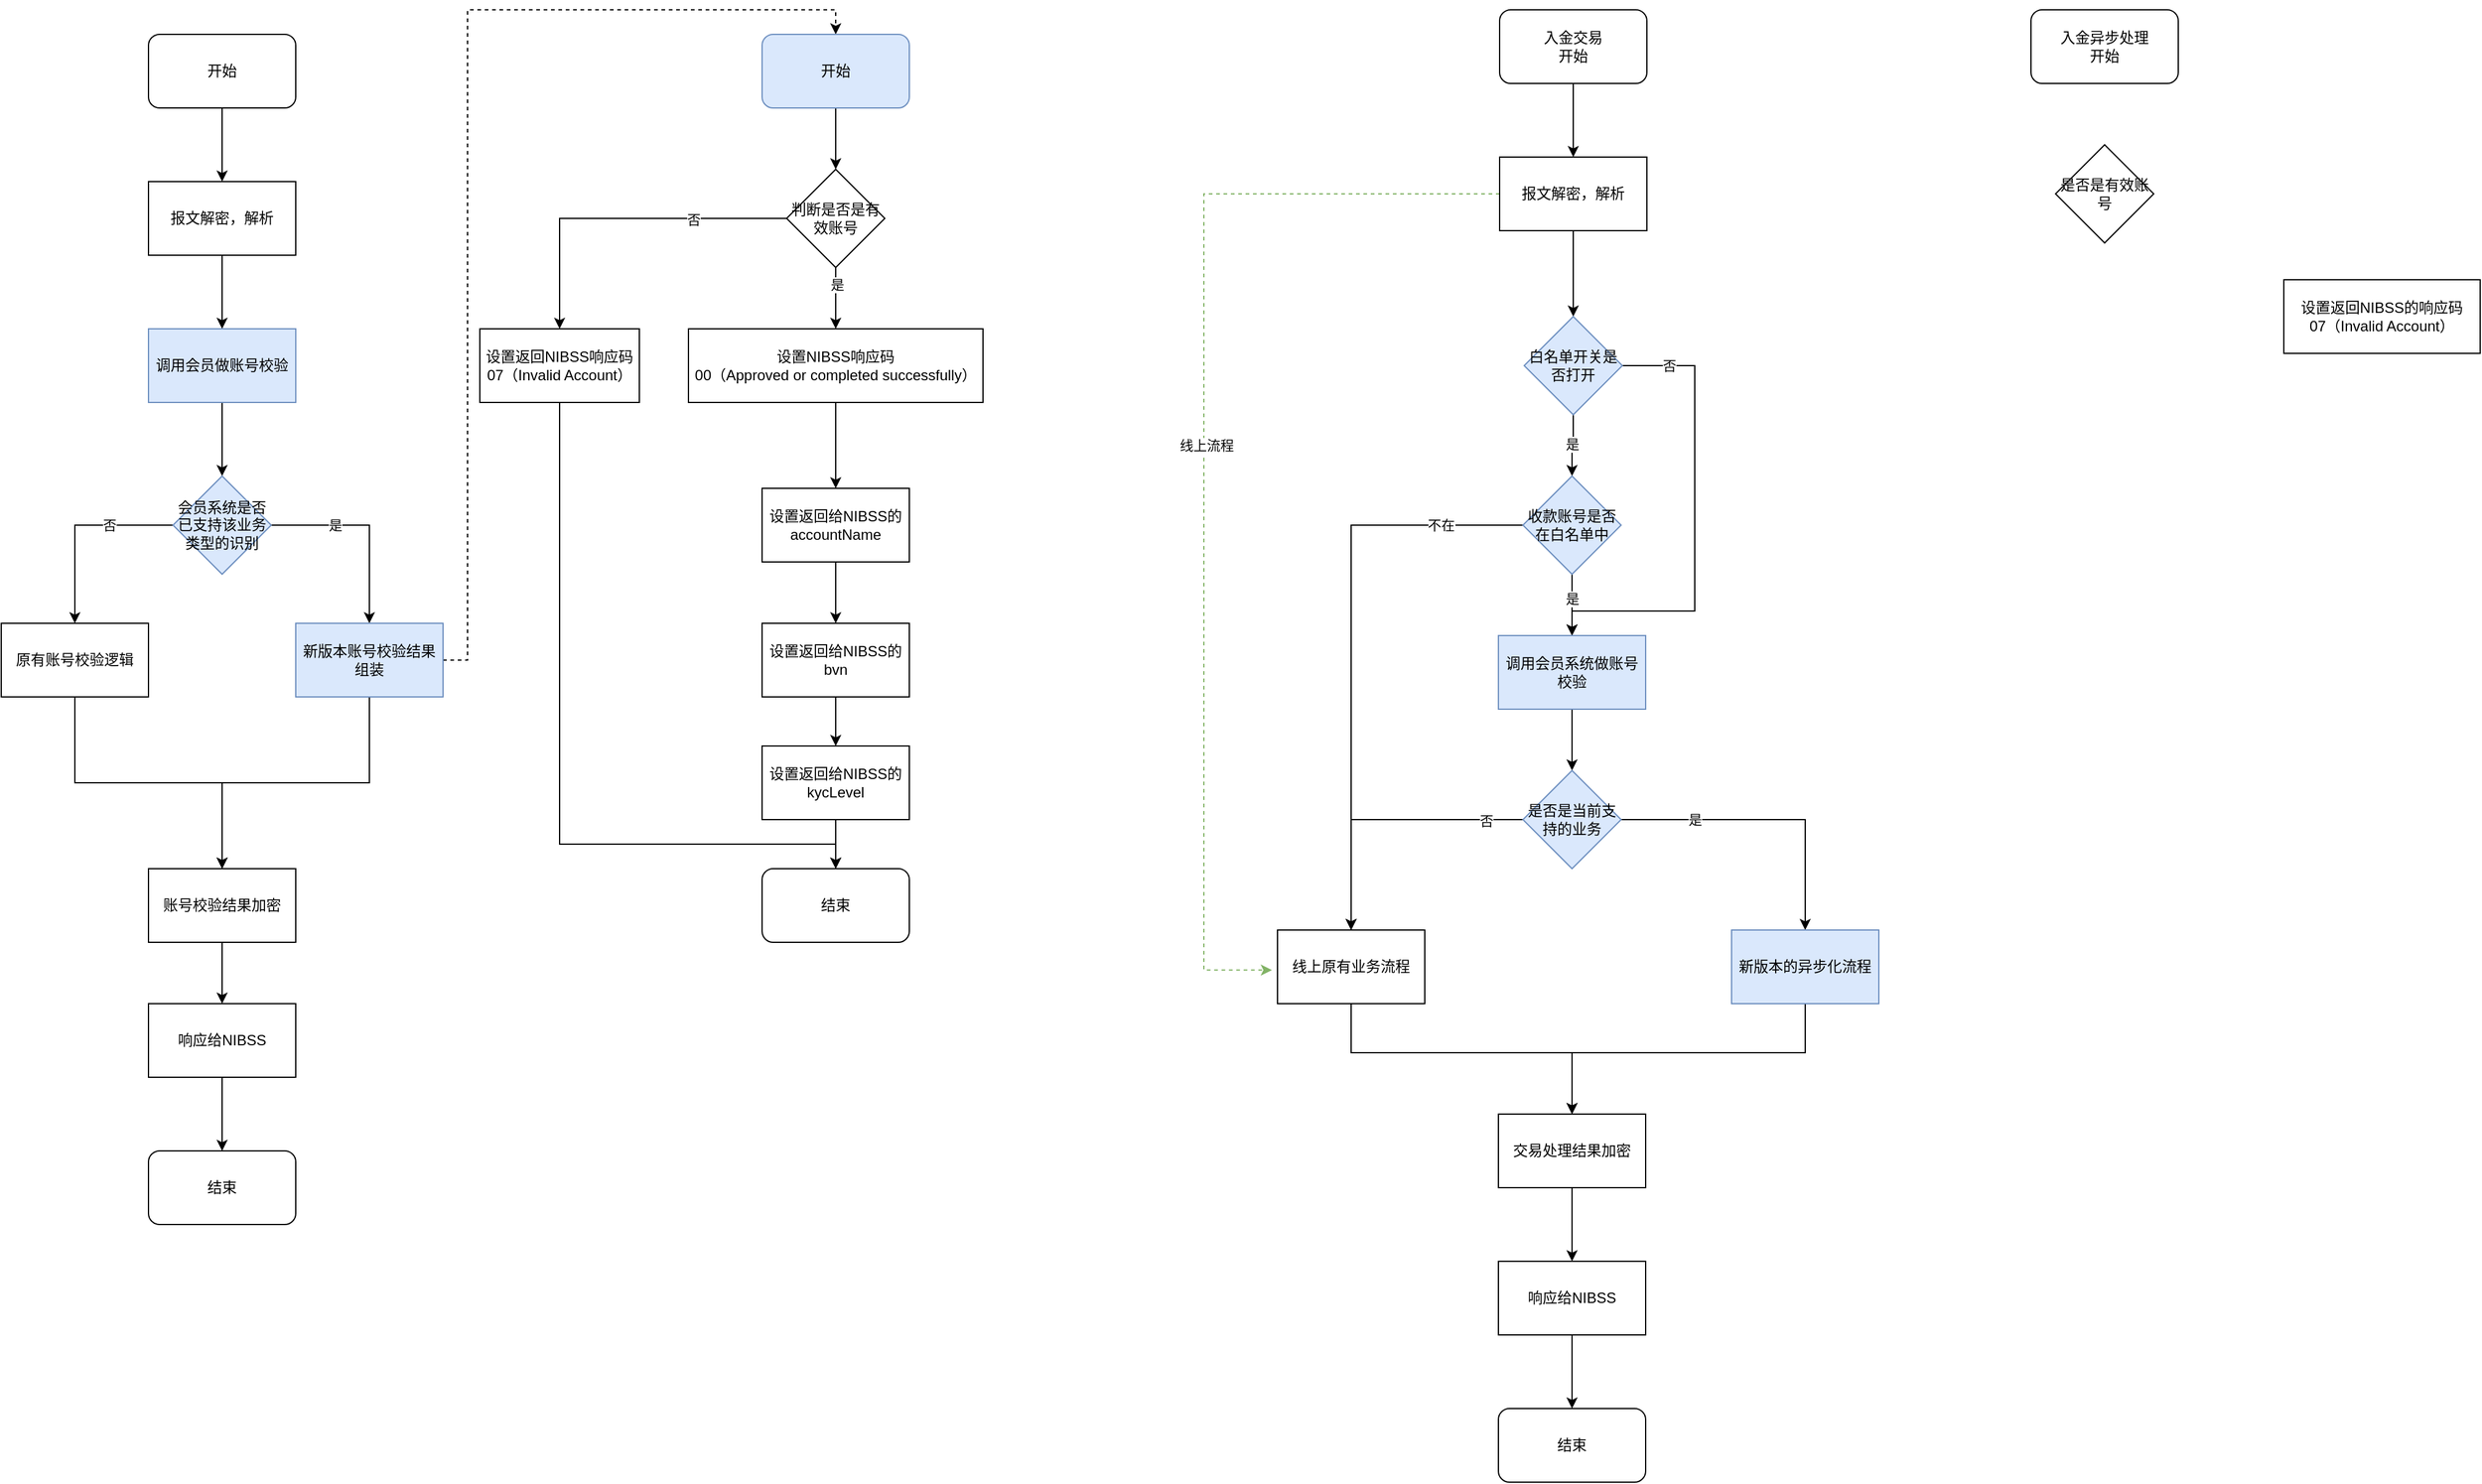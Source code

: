 <mxfile version="21.1.1" type="github">
  <diagram name="第 1 页" id="T2vmHhKR4XjcTjqLVEOl">
    <mxGraphModel dx="1103" dy="612" grid="1" gridSize="10" guides="1" tooltips="1" connect="1" arrows="1" fold="1" page="1" pageScale="1" pageWidth="827" pageHeight="1169" math="0" shadow="0">
      <root>
        <mxCell id="0" />
        <mxCell id="1" parent="0" />
        <mxCell id="-RsiTzVQ_q_hdSGPjQla-8" style="edgeStyle=orthogonalEdgeStyle;rounded=0;orthogonalLoop=1;jettySize=auto;html=1;entryX=0.5;entryY=0;entryDx=0;entryDy=0;" edge="1" parent="1" source="-RsiTzVQ_q_hdSGPjQla-1" target="-RsiTzVQ_q_hdSGPjQla-2">
          <mxGeometry relative="1" as="geometry" />
        </mxCell>
        <mxCell id="-RsiTzVQ_q_hdSGPjQla-1" value="开始" style="rounded=1;whiteSpace=wrap;html=1;" vertex="1" parent="1">
          <mxGeometry x="120" y="40" width="120" height="60" as="geometry" />
        </mxCell>
        <mxCell id="-RsiTzVQ_q_hdSGPjQla-9" style="edgeStyle=orthogonalEdgeStyle;rounded=0;orthogonalLoop=1;jettySize=auto;html=1;entryX=0.5;entryY=0;entryDx=0;entryDy=0;" edge="1" parent="1" source="-RsiTzVQ_q_hdSGPjQla-2" target="-RsiTzVQ_q_hdSGPjQla-3">
          <mxGeometry relative="1" as="geometry" />
        </mxCell>
        <mxCell id="-RsiTzVQ_q_hdSGPjQla-2" value="报文解密，解析" style="rounded=0;whiteSpace=wrap;html=1;" vertex="1" parent="1">
          <mxGeometry x="120" y="160" width="120" height="60" as="geometry" />
        </mxCell>
        <mxCell id="-RsiTzVQ_q_hdSGPjQla-10" style="edgeStyle=orthogonalEdgeStyle;rounded=0;orthogonalLoop=1;jettySize=auto;html=1;entryX=0.5;entryY=0;entryDx=0;entryDy=0;" edge="1" parent="1" source="-RsiTzVQ_q_hdSGPjQla-3" target="-RsiTzVQ_q_hdSGPjQla-4">
          <mxGeometry relative="1" as="geometry" />
        </mxCell>
        <mxCell id="-RsiTzVQ_q_hdSGPjQla-3" value="调用会员做账号校验" style="rounded=0;whiteSpace=wrap;html=1;fillColor=#dae8fc;strokeColor=#6c8ebf;" vertex="1" parent="1">
          <mxGeometry x="120" y="280" width="120" height="60" as="geometry" />
        </mxCell>
        <mxCell id="-RsiTzVQ_q_hdSGPjQla-11" style="edgeStyle=orthogonalEdgeStyle;rounded=0;orthogonalLoop=1;jettySize=auto;html=1;entryX=0.5;entryY=0;entryDx=0;entryDy=0;" edge="1" parent="1" source="-RsiTzVQ_q_hdSGPjQla-4" target="-RsiTzVQ_q_hdSGPjQla-5">
          <mxGeometry relative="1" as="geometry" />
        </mxCell>
        <mxCell id="-RsiTzVQ_q_hdSGPjQla-12" value="否" style="edgeLabel;html=1;align=center;verticalAlign=middle;resizable=0;points=[];" vertex="1" connectable="0" parent="-RsiTzVQ_q_hdSGPjQla-11">
          <mxGeometry x="-0.345" relative="1" as="geometry">
            <mxPoint as="offset" />
          </mxGeometry>
        </mxCell>
        <mxCell id="-RsiTzVQ_q_hdSGPjQla-13" style="edgeStyle=orthogonalEdgeStyle;rounded=0;orthogonalLoop=1;jettySize=auto;html=1;entryX=0.5;entryY=0;entryDx=0;entryDy=0;" edge="1" parent="1" source="-RsiTzVQ_q_hdSGPjQla-4" target="-RsiTzVQ_q_hdSGPjQla-7">
          <mxGeometry relative="1" as="geometry" />
        </mxCell>
        <mxCell id="-RsiTzVQ_q_hdSGPjQla-16" value="是" style="edgeLabel;html=1;align=center;verticalAlign=middle;resizable=0;points=[];" vertex="1" connectable="0" parent="-RsiTzVQ_q_hdSGPjQla-13">
          <mxGeometry x="-0.35" relative="1" as="geometry">
            <mxPoint as="offset" />
          </mxGeometry>
        </mxCell>
        <mxCell id="-RsiTzVQ_q_hdSGPjQla-4" value="会员系统是否已支持该业务类型的识别" style="rhombus;whiteSpace=wrap;html=1;fillColor=#dae8fc;strokeColor=#6c8ebf;" vertex="1" parent="1">
          <mxGeometry x="140" y="400" width="80" height="80" as="geometry" />
        </mxCell>
        <mxCell id="-RsiTzVQ_q_hdSGPjQla-32" style="edgeStyle=orthogonalEdgeStyle;rounded=0;orthogonalLoop=1;jettySize=auto;html=1;entryX=0.5;entryY=0;entryDx=0;entryDy=0;exitX=0.5;exitY=1;exitDx=0;exitDy=0;" edge="1" parent="1" source="-RsiTzVQ_q_hdSGPjQla-5" target="-RsiTzVQ_q_hdSGPjQla-30">
          <mxGeometry relative="1" as="geometry" />
        </mxCell>
        <mxCell id="-RsiTzVQ_q_hdSGPjQla-5" value="原有账号校验逻辑" style="rounded=0;whiteSpace=wrap;html=1;" vertex="1" parent="1">
          <mxGeometry y="520" width="120" height="60" as="geometry" />
        </mxCell>
        <mxCell id="-RsiTzVQ_q_hdSGPjQla-31" style="edgeStyle=orthogonalEdgeStyle;rounded=0;orthogonalLoop=1;jettySize=auto;html=1;entryX=0.5;entryY=0;entryDx=0;entryDy=0;exitX=0.5;exitY=1;exitDx=0;exitDy=0;" edge="1" parent="1" source="-RsiTzVQ_q_hdSGPjQla-7" target="-RsiTzVQ_q_hdSGPjQla-30">
          <mxGeometry relative="1" as="geometry" />
        </mxCell>
        <mxCell id="-RsiTzVQ_q_hdSGPjQla-43" style="edgeStyle=orthogonalEdgeStyle;rounded=0;orthogonalLoop=1;jettySize=auto;html=1;entryX=0.5;entryY=0;entryDx=0;entryDy=0;dashed=1;" edge="1" parent="1" source="-RsiTzVQ_q_hdSGPjQla-7" target="-RsiTzVQ_q_hdSGPjQla-18">
          <mxGeometry relative="1" as="geometry">
            <Array as="points">
              <mxPoint x="380" y="550" />
              <mxPoint x="380" y="20" />
              <mxPoint x="680" y="20" />
            </Array>
          </mxGeometry>
        </mxCell>
        <mxCell id="-RsiTzVQ_q_hdSGPjQla-7" value="新版本账号校验结果组装" style="rounded=0;whiteSpace=wrap;html=1;fillColor=#dae8fc;strokeColor=#6c8ebf;" vertex="1" parent="1">
          <mxGeometry x="240" y="520" width="120" height="60" as="geometry" />
        </mxCell>
        <mxCell id="-RsiTzVQ_q_hdSGPjQla-20" style="edgeStyle=orthogonalEdgeStyle;rounded=0;orthogonalLoop=1;jettySize=auto;html=1;entryX=0.5;entryY=0;entryDx=0;entryDy=0;" edge="1" parent="1" source="-RsiTzVQ_q_hdSGPjQla-18" target="-RsiTzVQ_q_hdSGPjQla-19">
          <mxGeometry relative="1" as="geometry" />
        </mxCell>
        <mxCell id="-RsiTzVQ_q_hdSGPjQla-18" value="开始" style="rounded=1;whiteSpace=wrap;html=1;fillColor=#dae8fc;strokeColor=#6c8ebf;" vertex="1" parent="1">
          <mxGeometry x="620" y="40" width="120" height="60" as="geometry" />
        </mxCell>
        <mxCell id="-RsiTzVQ_q_hdSGPjQla-22" style="edgeStyle=orthogonalEdgeStyle;rounded=0;orthogonalLoop=1;jettySize=auto;html=1;entryX=0.5;entryY=0;entryDx=0;entryDy=0;" edge="1" parent="1" source="-RsiTzVQ_q_hdSGPjQla-19" target="-RsiTzVQ_q_hdSGPjQla-21">
          <mxGeometry relative="1" as="geometry" />
        </mxCell>
        <mxCell id="-RsiTzVQ_q_hdSGPjQla-23" value="否" style="edgeLabel;html=1;align=center;verticalAlign=middle;resizable=0;points=[];" vertex="1" connectable="0" parent="-RsiTzVQ_q_hdSGPjQla-22">
          <mxGeometry x="-0.446" y="1" relative="1" as="geometry">
            <mxPoint as="offset" />
          </mxGeometry>
        </mxCell>
        <mxCell id="-RsiTzVQ_q_hdSGPjQla-25" style="edgeStyle=orthogonalEdgeStyle;rounded=0;orthogonalLoop=1;jettySize=auto;html=1;entryX=0.5;entryY=0;entryDx=0;entryDy=0;" edge="1" parent="1" source="-RsiTzVQ_q_hdSGPjQla-19" target="-RsiTzVQ_q_hdSGPjQla-24">
          <mxGeometry relative="1" as="geometry" />
        </mxCell>
        <mxCell id="-RsiTzVQ_q_hdSGPjQla-26" value="是" style="edgeLabel;html=1;align=center;verticalAlign=middle;resizable=0;points=[];" vertex="1" connectable="0" parent="-RsiTzVQ_q_hdSGPjQla-25">
          <mxGeometry x="-0.434" y="1" relative="1" as="geometry">
            <mxPoint as="offset" />
          </mxGeometry>
        </mxCell>
        <mxCell id="-RsiTzVQ_q_hdSGPjQla-19" value="判断是否是有效账号" style="rhombus;whiteSpace=wrap;html=1;" vertex="1" parent="1">
          <mxGeometry x="640" y="150" width="80" height="80" as="geometry" />
        </mxCell>
        <mxCell id="-RsiTzVQ_q_hdSGPjQla-38" style="edgeStyle=orthogonalEdgeStyle;rounded=0;orthogonalLoop=1;jettySize=auto;html=1;entryX=0.5;entryY=0;entryDx=0;entryDy=0;" edge="1" parent="1" source="-RsiTzVQ_q_hdSGPjQla-21" target="-RsiTzVQ_q_hdSGPjQla-37">
          <mxGeometry relative="1" as="geometry">
            <Array as="points">
              <mxPoint x="455" y="700" />
              <mxPoint x="680" y="700" />
            </Array>
          </mxGeometry>
        </mxCell>
        <mxCell id="-RsiTzVQ_q_hdSGPjQla-21" value="设置返回NIBSS响应码&lt;br&gt;07（Invalid Account）" style="rounded=0;whiteSpace=wrap;html=1;" vertex="1" parent="1">
          <mxGeometry x="390" y="280" width="130" height="60" as="geometry" />
        </mxCell>
        <mxCell id="-RsiTzVQ_q_hdSGPjQla-39" style="edgeStyle=orthogonalEdgeStyle;rounded=0;orthogonalLoop=1;jettySize=auto;html=1;entryX=0.5;entryY=0;entryDx=0;entryDy=0;" edge="1" parent="1" source="-RsiTzVQ_q_hdSGPjQla-24" target="-RsiTzVQ_q_hdSGPjQla-27">
          <mxGeometry relative="1" as="geometry" />
        </mxCell>
        <mxCell id="-RsiTzVQ_q_hdSGPjQla-24" value="设置NIBSS响应码&lt;br&gt;00（Approved or completed successfully&lt;span style=&quot;background-color: initial;&quot;&gt;）&lt;/span&gt;" style="rounded=0;whiteSpace=wrap;html=1;" vertex="1" parent="1">
          <mxGeometry x="560" y="280" width="240" height="60" as="geometry" />
        </mxCell>
        <mxCell id="-RsiTzVQ_q_hdSGPjQla-40" style="edgeStyle=orthogonalEdgeStyle;rounded=0;orthogonalLoop=1;jettySize=auto;html=1;entryX=0.5;entryY=0;entryDx=0;entryDy=0;" edge="1" parent="1" source="-RsiTzVQ_q_hdSGPjQla-27" target="-RsiTzVQ_q_hdSGPjQla-28">
          <mxGeometry relative="1" as="geometry" />
        </mxCell>
        <mxCell id="-RsiTzVQ_q_hdSGPjQla-27" value="设置返回给NIBSS的&lt;br&gt;accountName" style="rounded=0;whiteSpace=wrap;html=1;" vertex="1" parent="1">
          <mxGeometry x="620" y="410" width="120" height="60" as="geometry" />
        </mxCell>
        <mxCell id="-RsiTzVQ_q_hdSGPjQla-41" style="edgeStyle=orthogonalEdgeStyle;rounded=0;orthogonalLoop=1;jettySize=auto;html=1;entryX=0.5;entryY=0;entryDx=0;entryDy=0;" edge="1" parent="1" source="-RsiTzVQ_q_hdSGPjQla-28" target="-RsiTzVQ_q_hdSGPjQla-29">
          <mxGeometry relative="1" as="geometry" />
        </mxCell>
        <mxCell id="-RsiTzVQ_q_hdSGPjQla-28" value="设置返回给NIBSS的&lt;br&gt;bvn" style="rounded=0;whiteSpace=wrap;html=1;" vertex="1" parent="1">
          <mxGeometry x="620" y="520" width="120" height="60" as="geometry" />
        </mxCell>
        <mxCell id="-RsiTzVQ_q_hdSGPjQla-42" style="edgeStyle=orthogonalEdgeStyle;rounded=0;orthogonalLoop=1;jettySize=auto;html=1;entryX=0.5;entryY=0;entryDx=0;entryDy=0;" edge="1" parent="1" source="-RsiTzVQ_q_hdSGPjQla-29" target="-RsiTzVQ_q_hdSGPjQla-37">
          <mxGeometry relative="1" as="geometry" />
        </mxCell>
        <mxCell id="-RsiTzVQ_q_hdSGPjQla-29" value="设置返回给NIBSS的&lt;br&gt;kycLevel" style="rounded=0;whiteSpace=wrap;html=1;" vertex="1" parent="1">
          <mxGeometry x="620" y="620" width="120" height="60" as="geometry" />
        </mxCell>
        <mxCell id="-RsiTzVQ_q_hdSGPjQla-35" style="edgeStyle=orthogonalEdgeStyle;rounded=0;orthogonalLoop=1;jettySize=auto;html=1;entryX=0.5;entryY=0;entryDx=0;entryDy=0;" edge="1" parent="1" source="-RsiTzVQ_q_hdSGPjQla-30" target="-RsiTzVQ_q_hdSGPjQla-33">
          <mxGeometry relative="1" as="geometry" />
        </mxCell>
        <mxCell id="-RsiTzVQ_q_hdSGPjQla-30" value="账号校验结果加密" style="rounded=0;whiteSpace=wrap;html=1;" vertex="1" parent="1">
          <mxGeometry x="120" y="720" width="120" height="60" as="geometry" />
        </mxCell>
        <mxCell id="-RsiTzVQ_q_hdSGPjQla-36" style="edgeStyle=orthogonalEdgeStyle;rounded=0;orthogonalLoop=1;jettySize=auto;html=1;entryX=0.5;entryY=0;entryDx=0;entryDy=0;" edge="1" parent="1" source="-RsiTzVQ_q_hdSGPjQla-33" target="-RsiTzVQ_q_hdSGPjQla-34">
          <mxGeometry relative="1" as="geometry" />
        </mxCell>
        <mxCell id="-RsiTzVQ_q_hdSGPjQla-33" value="响应给NIBSS" style="rounded=0;whiteSpace=wrap;html=1;" vertex="1" parent="1">
          <mxGeometry x="120" y="830" width="120" height="60" as="geometry" />
        </mxCell>
        <mxCell id="-RsiTzVQ_q_hdSGPjQla-34" value="结束" style="rounded=1;whiteSpace=wrap;html=1;" vertex="1" parent="1">
          <mxGeometry x="120" y="950" width="120" height="60" as="geometry" />
        </mxCell>
        <mxCell id="-RsiTzVQ_q_hdSGPjQla-37" value="结束" style="rounded=1;whiteSpace=wrap;html=1;" vertex="1" parent="1">
          <mxGeometry x="620" y="720" width="120" height="60" as="geometry" />
        </mxCell>
        <mxCell id="-RsiTzVQ_q_hdSGPjQla-51" style="edgeStyle=orthogonalEdgeStyle;rounded=0;orthogonalLoop=1;jettySize=auto;html=1;entryX=0.5;entryY=0;entryDx=0;entryDy=0;" edge="1" parent="1" source="-RsiTzVQ_q_hdSGPjQla-44" target="-RsiTzVQ_q_hdSGPjQla-45">
          <mxGeometry relative="1" as="geometry" />
        </mxCell>
        <mxCell id="-RsiTzVQ_q_hdSGPjQla-44" value="入金交易&lt;br&gt;开始" style="rounded=1;whiteSpace=wrap;html=1;" vertex="1" parent="1">
          <mxGeometry x="1221" y="20" width="120" height="60" as="geometry" />
        </mxCell>
        <mxCell id="-RsiTzVQ_q_hdSGPjQla-52" style="edgeStyle=orthogonalEdgeStyle;rounded=0;orthogonalLoop=1;jettySize=auto;html=1;entryX=0.5;entryY=0;entryDx=0;entryDy=0;exitX=0.5;exitY=1;exitDx=0;exitDy=0;" edge="1" parent="1" source="-RsiTzVQ_q_hdSGPjQla-45" target="-RsiTzVQ_q_hdSGPjQla-47">
          <mxGeometry relative="1" as="geometry" />
        </mxCell>
        <mxCell id="-RsiTzVQ_q_hdSGPjQla-82" style="edgeStyle=orthogonalEdgeStyle;rounded=0;orthogonalLoop=1;jettySize=auto;html=1;entryX=-0.038;entryY=0.544;entryDx=0;entryDy=0;entryPerimeter=0;dashed=1;fillColor=#d5e8d4;strokeColor=#82b366;" edge="1" parent="1" source="-RsiTzVQ_q_hdSGPjQla-45" target="-RsiTzVQ_q_hdSGPjQla-59">
          <mxGeometry relative="1" as="geometry">
            <Array as="points">
              <mxPoint x="980" y="170" />
              <mxPoint x="980" y="803" />
            </Array>
          </mxGeometry>
        </mxCell>
        <mxCell id="-RsiTzVQ_q_hdSGPjQla-83" value="线上流程" style="edgeLabel;html=1;align=center;verticalAlign=middle;resizable=0;points=[];" vertex="1" connectable="0" parent="-RsiTzVQ_q_hdSGPjQla-82">
          <mxGeometry x="-0.04" y="2" relative="1" as="geometry">
            <mxPoint as="offset" />
          </mxGeometry>
        </mxCell>
        <mxCell id="-RsiTzVQ_q_hdSGPjQla-45" value="报文解密，解析" style="rounded=0;whiteSpace=wrap;html=1;" vertex="1" parent="1">
          <mxGeometry x="1221" y="140" width="120" height="60" as="geometry" />
        </mxCell>
        <mxCell id="-RsiTzVQ_q_hdSGPjQla-53" style="edgeStyle=orthogonalEdgeStyle;rounded=0;orthogonalLoop=1;jettySize=auto;html=1;entryX=0.5;entryY=0;entryDx=0;entryDy=0;" edge="1" parent="1" source="-RsiTzVQ_q_hdSGPjQla-47" target="-RsiTzVQ_q_hdSGPjQla-49">
          <mxGeometry relative="1" as="geometry">
            <Array as="points">
              <mxPoint x="1281" y="375" />
              <mxPoint x="1280" y="375" />
            </Array>
          </mxGeometry>
        </mxCell>
        <mxCell id="-RsiTzVQ_q_hdSGPjQla-56" value="是" style="edgeLabel;html=1;align=center;verticalAlign=middle;resizable=0;points=[];" vertex="1" connectable="0" parent="-RsiTzVQ_q_hdSGPjQla-53">
          <mxGeometry x="-0.07" y="-1" relative="1" as="geometry">
            <mxPoint as="offset" />
          </mxGeometry>
        </mxCell>
        <mxCell id="-RsiTzVQ_q_hdSGPjQla-62" style="edgeStyle=orthogonalEdgeStyle;rounded=0;orthogonalLoop=1;jettySize=auto;html=1;entryX=0.5;entryY=0;entryDx=0;entryDy=0;exitX=1;exitY=0.5;exitDx=0;exitDy=0;" edge="1" parent="1" source="-RsiTzVQ_q_hdSGPjQla-47" target="-RsiTzVQ_q_hdSGPjQla-50">
          <mxGeometry relative="1" as="geometry">
            <Array as="points">
              <mxPoint x="1380" y="310" />
              <mxPoint x="1380" y="510" />
              <mxPoint x="1280" y="510" />
            </Array>
          </mxGeometry>
        </mxCell>
        <mxCell id="-RsiTzVQ_q_hdSGPjQla-63" value="否" style="edgeLabel;html=1;align=center;verticalAlign=middle;resizable=0;points=[];" vertex="1" connectable="0" parent="-RsiTzVQ_q_hdSGPjQla-62">
          <mxGeometry x="-0.8" relative="1" as="geometry">
            <mxPoint as="offset" />
          </mxGeometry>
        </mxCell>
        <mxCell id="-RsiTzVQ_q_hdSGPjQla-47" value="白名单开关是否打开" style="rhombus;whiteSpace=wrap;html=1;fillColor=#dae8fc;strokeColor=#6c8ebf;" vertex="1" parent="1">
          <mxGeometry x="1241" y="270" width="80" height="80" as="geometry" />
        </mxCell>
        <mxCell id="-RsiTzVQ_q_hdSGPjQla-61" style="edgeStyle=orthogonalEdgeStyle;rounded=0;orthogonalLoop=1;jettySize=auto;html=1;entryX=0.5;entryY=0;entryDx=0;entryDy=0;" edge="1" parent="1" source="-RsiTzVQ_q_hdSGPjQla-49" target="-RsiTzVQ_q_hdSGPjQla-50">
          <mxGeometry relative="1" as="geometry" />
        </mxCell>
        <mxCell id="-RsiTzVQ_q_hdSGPjQla-64" value="是" style="edgeLabel;html=1;align=center;verticalAlign=middle;resizable=0;points=[];" vertex="1" connectable="0" parent="-RsiTzVQ_q_hdSGPjQla-61">
          <mxGeometry x="-0.557" y="-3" relative="1" as="geometry">
            <mxPoint x="3" y="9" as="offset" />
          </mxGeometry>
        </mxCell>
        <mxCell id="-RsiTzVQ_q_hdSGPjQla-65" style="edgeStyle=orthogonalEdgeStyle;rounded=0;orthogonalLoop=1;jettySize=auto;html=1;entryX=0.5;entryY=0;entryDx=0;entryDy=0;" edge="1" parent="1" source="-RsiTzVQ_q_hdSGPjQla-49" target="-RsiTzVQ_q_hdSGPjQla-59">
          <mxGeometry relative="1" as="geometry" />
        </mxCell>
        <mxCell id="-RsiTzVQ_q_hdSGPjQla-81" value="不在" style="edgeLabel;html=1;align=center;verticalAlign=middle;resizable=0;points=[];" vertex="1" connectable="0" parent="-RsiTzVQ_q_hdSGPjQla-65">
          <mxGeometry x="-0.712" relative="1" as="geometry">
            <mxPoint as="offset" />
          </mxGeometry>
        </mxCell>
        <mxCell id="-RsiTzVQ_q_hdSGPjQla-49" value="收款账号是否在白名单中" style="rhombus;whiteSpace=wrap;html=1;fillColor=#dae8fc;strokeColor=#6c8ebf;" vertex="1" parent="1">
          <mxGeometry x="1240" y="400" width="80" height="80" as="geometry" />
        </mxCell>
        <mxCell id="-RsiTzVQ_q_hdSGPjQla-67" style="edgeStyle=orthogonalEdgeStyle;rounded=0;orthogonalLoop=1;jettySize=auto;html=1;entryX=0.5;entryY=0;entryDx=0;entryDy=0;" edge="1" parent="1" source="-RsiTzVQ_q_hdSGPjQla-50" target="-RsiTzVQ_q_hdSGPjQla-66">
          <mxGeometry relative="1" as="geometry" />
        </mxCell>
        <mxCell id="-RsiTzVQ_q_hdSGPjQla-50" value="调用会员系统做账号校验" style="rounded=0;whiteSpace=wrap;html=1;fillColor=#dae8fc;strokeColor=#6c8ebf;" vertex="1" parent="1">
          <mxGeometry x="1220" y="530" width="120" height="60" as="geometry" />
        </mxCell>
        <mxCell id="-RsiTzVQ_q_hdSGPjQla-77" style="edgeStyle=orthogonalEdgeStyle;rounded=0;orthogonalLoop=1;jettySize=auto;html=1;entryX=0.5;entryY=0;entryDx=0;entryDy=0;" edge="1" parent="1" source="-RsiTzVQ_q_hdSGPjQla-59" target="-RsiTzVQ_q_hdSGPjQla-74">
          <mxGeometry relative="1" as="geometry">
            <Array as="points">
              <mxPoint x="1100" y="870" />
              <mxPoint x="1280" y="870" />
            </Array>
          </mxGeometry>
        </mxCell>
        <mxCell id="-RsiTzVQ_q_hdSGPjQla-59" value="线上原有业务流程" style="rounded=0;whiteSpace=wrap;html=1;" vertex="1" parent="1">
          <mxGeometry x="1040" y="770" width="120" height="60" as="geometry" />
        </mxCell>
        <mxCell id="-RsiTzVQ_q_hdSGPjQla-68" style="edgeStyle=orthogonalEdgeStyle;rounded=0;orthogonalLoop=1;jettySize=auto;html=1;entryX=0.5;entryY=0;entryDx=0;entryDy=0;" edge="1" parent="1" source="-RsiTzVQ_q_hdSGPjQla-66" target="-RsiTzVQ_q_hdSGPjQla-59">
          <mxGeometry relative="1" as="geometry" />
        </mxCell>
        <mxCell id="-RsiTzVQ_q_hdSGPjQla-69" value="否" style="edgeLabel;html=1;align=center;verticalAlign=middle;resizable=0;points=[];" vertex="1" connectable="0" parent="-RsiTzVQ_q_hdSGPjQla-68">
          <mxGeometry x="-0.736" y="1" relative="1" as="geometry">
            <mxPoint as="offset" />
          </mxGeometry>
        </mxCell>
        <mxCell id="-RsiTzVQ_q_hdSGPjQla-72" style="edgeStyle=orthogonalEdgeStyle;rounded=0;orthogonalLoop=1;jettySize=auto;html=1;entryX=0.5;entryY=0;entryDx=0;entryDy=0;" edge="1" parent="1" source="-RsiTzVQ_q_hdSGPjQla-66" target="-RsiTzVQ_q_hdSGPjQla-71">
          <mxGeometry relative="1" as="geometry" />
        </mxCell>
        <mxCell id="-RsiTzVQ_q_hdSGPjQla-73" value="是" style="edgeLabel;html=1;align=center;verticalAlign=middle;resizable=0;points=[];" vertex="1" connectable="0" parent="-RsiTzVQ_q_hdSGPjQla-72">
          <mxGeometry x="-0.192" y="-1" relative="1" as="geometry">
            <mxPoint x="-37" y="-1" as="offset" />
          </mxGeometry>
        </mxCell>
        <mxCell id="-RsiTzVQ_q_hdSGPjQla-66" value="是否是当前支持的业务" style="rhombus;whiteSpace=wrap;html=1;fillColor=#dae8fc;strokeColor=#6c8ebf;" vertex="1" parent="1">
          <mxGeometry x="1240" y="640" width="80" height="80" as="geometry" />
        </mxCell>
        <mxCell id="-RsiTzVQ_q_hdSGPjQla-78" style="edgeStyle=orthogonalEdgeStyle;rounded=0;orthogonalLoop=1;jettySize=auto;html=1;entryX=0.5;entryY=0;entryDx=0;entryDy=0;" edge="1" parent="1" source="-RsiTzVQ_q_hdSGPjQla-71" target="-RsiTzVQ_q_hdSGPjQla-74">
          <mxGeometry relative="1" as="geometry">
            <Array as="points">
              <mxPoint x="1470" y="870" />
              <mxPoint x="1280" y="870" />
            </Array>
          </mxGeometry>
        </mxCell>
        <mxCell id="-RsiTzVQ_q_hdSGPjQla-71" value="新版本的异步化流程" style="rounded=0;whiteSpace=wrap;html=1;fillColor=#dae8fc;strokeColor=#6c8ebf;" vertex="1" parent="1">
          <mxGeometry x="1410" y="770" width="120" height="60" as="geometry" />
        </mxCell>
        <mxCell id="-RsiTzVQ_q_hdSGPjQla-79" style="edgeStyle=orthogonalEdgeStyle;rounded=0;orthogonalLoop=1;jettySize=auto;html=1;entryX=0.5;entryY=0;entryDx=0;entryDy=0;" edge="1" parent="1" source="-RsiTzVQ_q_hdSGPjQla-74" target="-RsiTzVQ_q_hdSGPjQla-75">
          <mxGeometry relative="1" as="geometry" />
        </mxCell>
        <mxCell id="-RsiTzVQ_q_hdSGPjQla-74" value="交易处理结果加密" style="rounded=0;whiteSpace=wrap;html=1;" vertex="1" parent="1">
          <mxGeometry x="1220" y="920" width="120" height="60" as="geometry" />
        </mxCell>
        <mxCell id="-RsiTzVQ_q_hdSGPjQla-80" style="edgeStyle=orthogonalEdgeStyle;rounded=0;orthogonalLoop=1;jettySize=auto;html=1;entryX=0.5;entryY=0;entryDx=0;entryDy=0;" edge="1" parent="1" source="-RsiTzVQ_q_hdSGPjQla-75" target="-RsiTzVQ_q_hdSGPjQla-76">
          <mxGeometry relative="1" as="geometry" />
        </mxCell>
        <mxCell id="-RsiTzVQ_q_hdSGPjQla-75" value="响应给NIBSS" style="rounded=0;whiteSpace=wrap;html=1;" vertex="1" parent="1">
          <mxGeometry x="1220" y="1040" width="120" height="60" as="geometry" />
        </mxCell>
        <mxCell id="-RsiTzVQ_q_hdSGPjQla-76" value="结束" style="rounded=1;whiteSpace=wrap;html=1;" vertex="1" parent="1">
          <mxGeometry x="1220" y="1160" width="120" height="60" as="geometry" />
        </mxCell>
        <mxCell id="-RsiTzVQ_q_hdSGPjQla-84" value="入金异步处理&lt;br&gt;开始" style="rounded=1;whiteSpace=wrap;html=1;" vertex="1" parent="1">
          <mxGeometry x="1654" y="20" width="120" height="60" as="geometry" />
        </mxCell>
        <mxCell id="-RsiTzVQ_q_hdSGPjQla-85" value="是否是有效账号" style="rhombus;whiteSpace=wrap;html=1;" vertex="1" parent="1">
          <mxGeometry x="1674" y="130" width="80" height="80" as="geometry" />
        </mxCell>
        <mxCell id="-RsiTzVQ_q_hdSGPjQla-86" value="设置返回NIBSS的响应码&lt;br&gt;07（Invalid Account）" style="rounded=0;whiteSpace=wrap;html=1;" vertex="1" parent="1">
          <mxGeometry x="1860" y="240" width="160" height="60" as="geometry" />
        </mxCell>
      </root>
    </mxGraphModel>
  </diagram>
</mxfile>

